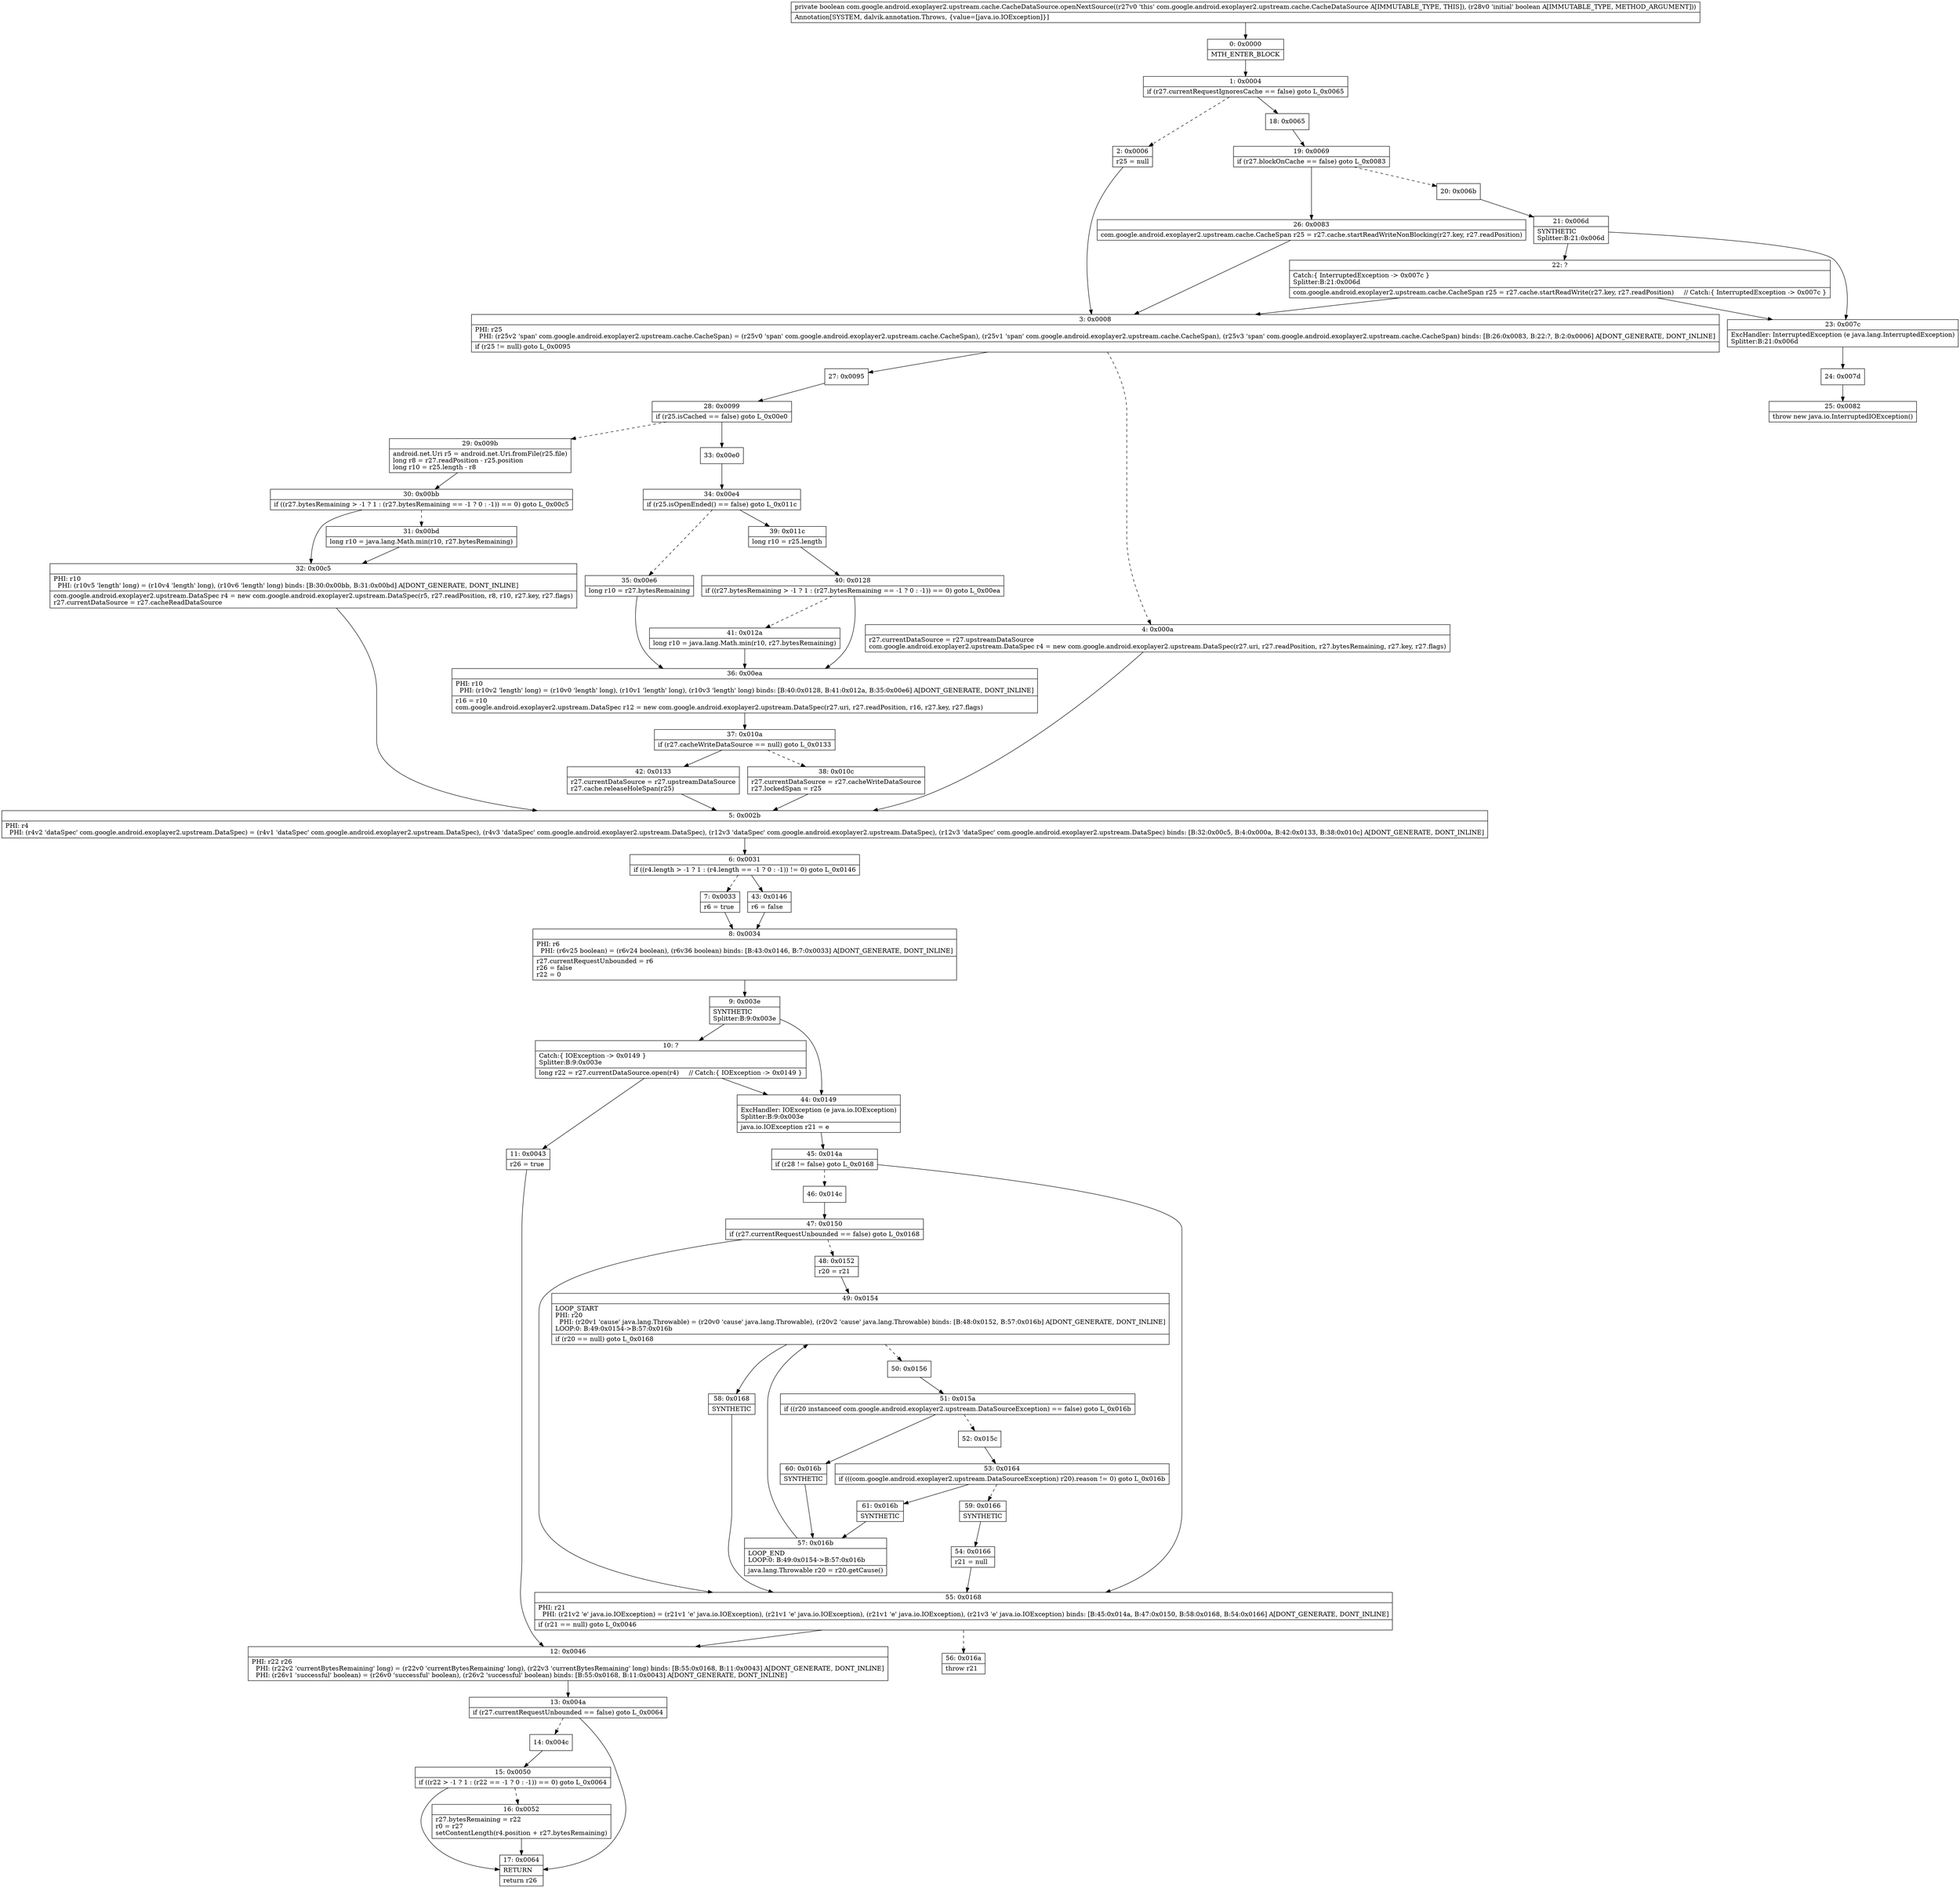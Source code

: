 digraph "CFG forcom.google.android.exoplayer2.upstream.cache.CacheDataSource.openNextSource(Z)Z" {
Node_0 [shape=record,label="{0\:\ 0x0000|MTH_ENTER_BLOCK\l}"];
Node_1 [shape=record,label="{1\:\ 0x0004|if (r27.currentRequestIgnoresCache == false) goto L_0x0065\l}"];
Node_2 [shape=record,label="{2\:\ 0x0006|r25 = null\l}"];
Node_3 [shape=record,label="{3\:\ 0x0008|PHI: r25 \l  PHI: (r25v2 'span' com.google.android.exoplayer2.upstream.cache.CacheSpan) = (r25v0 'span' com.google.android.exoplayer2.upstream.cache.CacheSpan), (r25v1 'span' com.google.android.exoplayer2.upstream.cache.CacheSpan), (r25v3 'span' com.google.android.exoplayer2.upstream.cache.CacheSpan) binds: [B:26:0x0083, B:22:?, B:2:0x0006] A[DONT_GENERATE, DONT_INLINE]\l|if (r25 != null) goto L_0x0095\l}"];
Node_4 [shape=record,label="{4\:\ 0x000a|r27.currentDataSource = r27.upstreamDataSource\lcom.google.android.exoplayer2.upstream.DataSpec r4 = new com.google.android.exoplayer2.upstream.DataSpec(r27.uri, r27.readPosition, r27.bytesRemaining, r27.key, r27.flags)\l}"];
Node_5 [shape=record,label="{5\:\ 0x002b|PHI: r4 \l  PHI: (r4v2 'dataSpec' com.google.android.exoplayer2.upstream.DataSpec) = (r4v1 'dataSpec' com.google.android.exoplayer2.upstream.DataSpec), (r4v3 'dataSpec' com.google.android.exoplayer2.upstream.DataSpec), (r12v3 'dataSpec' com.google.android.exoplayer2.upstream.DataSpec), (r12v3 'dataSpec' com.google.android.exoplayer2.upstream.DataSpec) binds: [B:32:0x00c5, B:4:0x000a, B:42:0x0133, B:38:0x010c] A[DONT_GENERATE, DONT_INLINE]\l}"];
Node_6 [shape=record,label="{6\:\ 0x0031|if ((r4.length \> \-1 ? 1 : (r4.length == \-1 ? 0 : \-1)) != 0) goto L_0x0146\l}"];
Node_7 [shape=record,label="{7\:\ 0x0033|r6 = true\l}"];
Node_8 [shape=record,label="{8\:\ 0x0034|PHI: r6 \l  PHI: (r6v25 boolean) = (r6v24 boolean), (r6v36 boolean) binds: [B:43:0x0146, B:7:0x0033] A[DONT_GENERATE, DONT_INLINE]\l|r27.currentRequestUnbounded = r6\lr26 = false\lr22 = 0\l}"];
Node_9 [shape=record,label="{9\:\ 0x003e|SYNTHETIC\lSplitter:B:9:0x003e\l}"];
Node_10 [shape=record,label="{10\:\ ?|Catch:\{ IOException \-\> 0x0149 \}\lSplitter:B:9:0x003e\l|long r22 = r27.currentDataSource.open(r4)     \/\/ Catch:\{ IOException \-\> 0x0149 \}\l}"];
Node_11 [shape=record,label="{11\:\ 0x0043|r26 = true\l}"];
Node_12 [shape=record,label="{12\:\ 0x0046|PHI: r22 r26 \l  PHI: (r22v2 'currentBytesRemaining' long) = (r22v0 'currentBytesRemaining' long), (r22v3 'currentBytesRemaining' long) binds: [B:55:0x0168, B:11:0x0043] A[DONT_GENERATE, DONT_INLINE]\l  PHI: (r26v1 'successful' boolean) = (r26v0 'successful' boolean), (r26v2 'successful' boolean) binds: [B:55:0x0168, B:11:0x0043] A[DONT_GENERATE, DONT_INLINE]\l}"];
Node_13 [shape=record,label="{13\:\ 0x004a|if (r27.currentRequestUnbounded == false) goto L_0x0064\l}"];
Node_14 [shape=record,label="{14\:\ 0x004c}"];
Node_15 [shape=record,label="{15\:\ 0x0050|if ((r22 \> \-1 ? 1 : (r22 == \-1 ? 0 : \-1)) == 0) goto L_0x0064\l}"];
Node_16 [shape=record,label="{16\:\ 0x0052|r27.bytesRemaining = r22\lr0 = r27\lsetContentLength(r4.position + r27.bytesRemaining)\l}"];
Node_17 [shape=record,label="{17\:\ 0x0064|RETURN\l|return r26\l}"];
Node_18 [shape=record,label="{18\:\ 0x0065}"];
Node_19 [shape=record,label="{19\:\ 0x0069|if (r27.blockOnCache == false) goto L_0x0083\l}"];
Node_20 [shape=record,label="{20\:\ 0x006b}"];
Node_21 [shape=record,label="{21\:\ 0x006d|SYNTHETIC\lSplitter:B:21:0x006d\l}"];
Node_22 [shape=record,label="{22\:\ ?|Catch:\{ InterruptedException \-\> 0x007c \}\lSplitter:B:21:0x006d\l|com.google.android.exoplayer2.upstream.cache.CacheSpan r25 = r27.cache.startReadWrite(r27.key, r27.readPosition)     \/\/ Catch:\{ InterruptedException \-\> 0x007c \}\l}"];
Node_23 [shape=record,label="{23\:\ 0x007c|ExcHandler: InterruptedException (e java.lang.InterruptedException)\lSplitter:B:21:0x006d\l}"];
Node_24 [shape=record,label="{24\:\ 0x007d}"];
Node_25 [shape=record,label="{25\:\ 0x0082|throw new java.io.InterruptedIOException()\l}"];
Node_26 [shape=record,label="{26\:\ 0x0083|com.google.android.exoplayer2.upstream.cache.CacheSpan r25 = r27.cache.startReadWriteNonBlocking(r27.key, r27.readPosition)\l}"];
Node_27 [shape=record,label="{27\:\ 0x0095}"];
Node_28 [shape=record,label="{28\:\ 0x0099|if (r25.isCached == false) goto L_0x00e0\l}"];
Node_29 [shape=record,label="{29\:\ 0x009b|android.net.Uri r5 = android.net.Uri.fromFile(r25.file)\llong r8 = r27.readPosition \- r25.position\llong r10 = r25.length \- r8\l}"];
Node_30 [shape=record,label="{30\:\ 0x00bb|if ((r27.bytesRemaining \> \-1 ? 1 : (r27.bytesRemaining == \-1 ? 0 : \-1)) == 0) goto L_0x00c5\l}"];
Node_31 [shape=record,label="{31\:\ 0x00bd|long r10 = java.lang.Math.min(r10, r27.bytesRemaining)\l}"];
Node_32 [shape=record,label="{32\:\ 0x00c5|PHI: r10 \l  PHI: (r10v5 'length' long) = (r10v4 'length' long), (r10v6 'length' long) binds: [B:30:0x00bb, B:31:0x00bd] A[DONT_GENERATE, DONT_INLINE]\l|com.google.android.exoplayer2.upstream.DataSpec r4 = new com.google.android.exoplayer2.upstream.DataSpec(r5, r27.readPosition, r8, r10, r27.key, r27.flags)\lr27.currentDataSource = r27.cacheReadDataSource\l}"];
Node_33 [shape=record,label="{33\:\ 0x00e0}"];
Node_34 [shape=record,label="{34\:\ 0x00e4|if (r25.isOpenEnded() == false) goto L_0x011c\l}"];
Node_35 [shape=record,label="{35\:\ 0x00e6|long r10 = r27.bytesRemaining\l}"];
Node_36 [shape=record,label="{36\:\ 0x00ea|PHI: r10 \l  PHI: (r10v2 'length' long) = (r10v0 'length' long), (r10v1 'length' long), (r10v3 'length' long) binds: [B:40:0x0128, B:41:0x012a, B:35:0x00e6] A[DONT_GENERATE, DONT_INLINE]\l|r16 = r10\lcom.google.android.exoplayer2.upstream.DataSpec r12 = new com.google.android.exoplayer2.upstream.DataSpec(r27.uri, r27.readPosition, r16, r27.key, r27.flags)\l}"];
Node_37 [shape=record,label="{37\:\ 0x010a|if (r27.cacheWriteDataSource == null) goto L_0x0133\l}"];
Node_38 [shape=record,label="{38\:\ 0x010c|r27.currentDataSource = r27.cacheWriteDataSource\lr27.lockedSpan = r25\l}"];
Node_39 [shape=record,label="{39\:\ 0x011c|long r10 = r25.length\l}"];
Node_40 [shape=record,label="{40\:\ 0x0128|if ((r27.bytesRemaining \> \-1 ? 1 : (r27.bytesRemaining == \-1 ? 0 : \-1)) == 0) goto L_0x00ea\l}"];
Node_41 [shape=record,label="{41\:\ 0x012a|long r10 = java.lang.Math.min(r10, r27.bytesRemaining)\l}"];
Node_42 [shape=record,label="{42\:\ 0x0133|r27.currentDataSource = r27.upstreamDataSource\lr27.cache.releaseHoleSpan(r25)\l}"];
Node_43 [shape=record,label="{43\:\ 0x0146|r6 = false\l}"];
Node_44 [shape=record,label="{44\:\ 0x0149|ExcHandler: IOException (e java.io.IOException)\lSplitter:B:9:0x003e\l|java.io.IOException r21 = e\l}"];
Node_45 [shape=record,label="{45\:\ 0x014a|if (r28 != false) goto L_0x0168\l}"];
Node_46 [shape=record,label="{46\:\ 0x014c}"];
Node_47 [shape=record,label="{47\:\ 0x0150|if (r27.currentRequestUnbounded == false) goto L_0x0168\l}"];
Node_48 [shape=record,label="{48\:\ 0x0152|r20 = r21\l}"];
Node_49 [shape=record,label="{49\:\ 0x0154|LOOP_START\lPHI: r20 \l  PHI: (r20v1 'cause' java.lang.Throwable) = (r20v0 'cause' java.lang.Throwable), (r20v2 'cause' java.lang.Throwable) binds: [B:48:0x0152, B:57:0x016b] A[DONT_GENERATE, DONT_INLINE]\lLOOP:0: B:49:0x0154\-\>B:57:0x016b\l|if (r20 == null) goto L_0x0168\l}"];
Node_50 [shape=record,label="{50\:\ 0x0156}"];
Node_51 [shape=record,label="{51\:\ 0x015a|if ((r20 instanceof com.google.android.exoplayer2.upstream.DataSourceException) == false) goto L_0x016b\l}"];
Node_52 [shape=record,label="{52\:\ 0x015c}"];
Node_53 [shape=record,label="{53\:\ 0x0164|if (((com.google.android.exoplayer2.upstream.DataSourceException) r20).reason != 0) goto L_0x016b\l}"];
Node_54 [shape=record,label="{54\:\ 0x0166|r21 = null\l}"];
Node_55 [shape=record,label="{55\:\ 0x0168|PHI: r21 \l  PHI: (r21v2 'e' java.io.IOException) = (r21v1 'e' java.io.IOException), (r21v1 'e' java.io.IOException), (r21v1 'e' java.io.IOException), (r21v3 'e' java.io.IOException) binds: [B:45:0x014a, B:47:0x0150, B:58:0x0168, B:54:0x0166] A[DONT_GENERATE, DONT_INLINE]\l|if (r21 == null) goto L_0x0046\l}"];
Node_56 [shape=record,label="{56\:\ 0x016a|throw r21\l}"];
Node_57 [shape=record,label="{57\:\ 0x016b|LOOP_END\lLOOP:0: B:49:0x0154\-\>B:57:0x016b\l|java.lang.Throwable r20 = r20.getCause()\l}"];
Node_58 [shape=record,label="{58\:\ 0x0168|SYNTHETIC\l}"];
Node_59 [shape=record,label="{59\:\ 0x0166|SYNTHETIC\l}"];
Node_60 [shape=record,label="{60\:\ 0x016b|SYNTHETIC\l}"];
Node_61 [shape=record,label="{61\:\ 0x016b|SYNTHETIC\l}"];
MethodNode[shape=record,label="{private boolean com.google.android.exoplayer2.upstream.cache.CacheDataSource.openNextSource((r27v0 'this' com.google.android.exoplayer2.upstream.cache.CacheDataSource A[IMMUTABLE_TYPE, THIS]), (r28v0 'initial' boolean A[IMMUTABLE_TYPE, METHOD_ARGUMENT]))  | Annotation[SYSTEM, dalvik.annotation.Throws, \{value=[java.io.IOException]\}]\l}"];
MethodNode -> Node_0;
Node_0 -> Node_1;
Node_1 -> Node_2[style=dashed];
Node_1 -> Node_18;
Node_2 -> Node_3;
Node_3 -> Node_4[style=dashed];
Node_3 -> Node_27;
Node_4 -> Node_5;
Node_5 -> Node_6;
Node_6 -> Node_7[style=dashed];
Node_6 -> Node_43;
Node_7 -> Node_8;
Node_8 -> Node_9;
Node_9 -> Node_10;
Node_9 -> Node_44;
Node_10 -> Node_11;
Node_10 -> Node_44;
Node_11 -> Node_12;
Node_12 -> Node_13;
Node_13 -> Node_14[style=dashed];
Node_13 -> Node_17;
Node_14 -> Node_15;
Node_15 -> Node_16[style=dashed];
Node_15 -> Node_17;
Node_16 -> Node_17;
Node_18 -> Node_19;
Node_19 -> Node_20[style=dashed];
Node_19 -> Node_26;
Node_20 -> Node_21;
Node_21 -> Node_22;
Node_21 -> Node_23;
Node_22 -> Node_23;
Node_22 -> Node_3;
Node_23 -> Node_24;
Node_24 -> Node_25;
Node_26 -> Node_3;
Node_27 -> Node_28;
Node_28 -> Node_29[style=dashed];
Node_28 -> Node_33;
Node_29 -> Node_30;
Node_30 -> Node_31[style=dashed];
Node_30 -> Node_32;
Node_31 -> Node_32;
Node_32 -> Node_5;
Node_33 -> Node_34;
Node_34 -> Node_35[style=dashed];
Node_34 -> Node_39;
Node_35 -> Node_36;
Node_36 -> Node_37;
Node_37 -> Node_38[style=dashed];
Node_37 -> Node_42;
Node_38 -> Node_5;
Node_39 -> Node_40;
Node_40 -> Node_36;
Node_40 -> Node_41[style=dashed];
Node_41 -> Node_36;
Node_42 -> Node_5;
Node_43 -> Node_8;
Node_44 -> Node_45;
Node_45 -> Node_46[style=dashed];
Node_45 -> Node_55;
Node_46 -> Node_47;
Node_47 -> Node_48[style=dashed];
Node_47 -> Node_55;
Node_48 -> Node_49;
Node_49 -> Node_50[style=dashed];
Node_49 -> Node_58;
Node_50 -> Node_51;
Node_51 -> Node_52[style=dashed];
Node_51 -> Node_60;
Node_52 -> Node_53;
Node_53 -> Node_59[style=dashed];
Node_53 -> Node_61;
Node_54 -> Node_55;
Node_55 -> Node_12;
Node_55 -> Node_56[style=dashed];
Node_57 -> Node_49;
Node_58 -> Node_55;
Node_59 -> Node_54;
Node_60 -> Node_57;
Node_61 -> Node_57;
}

